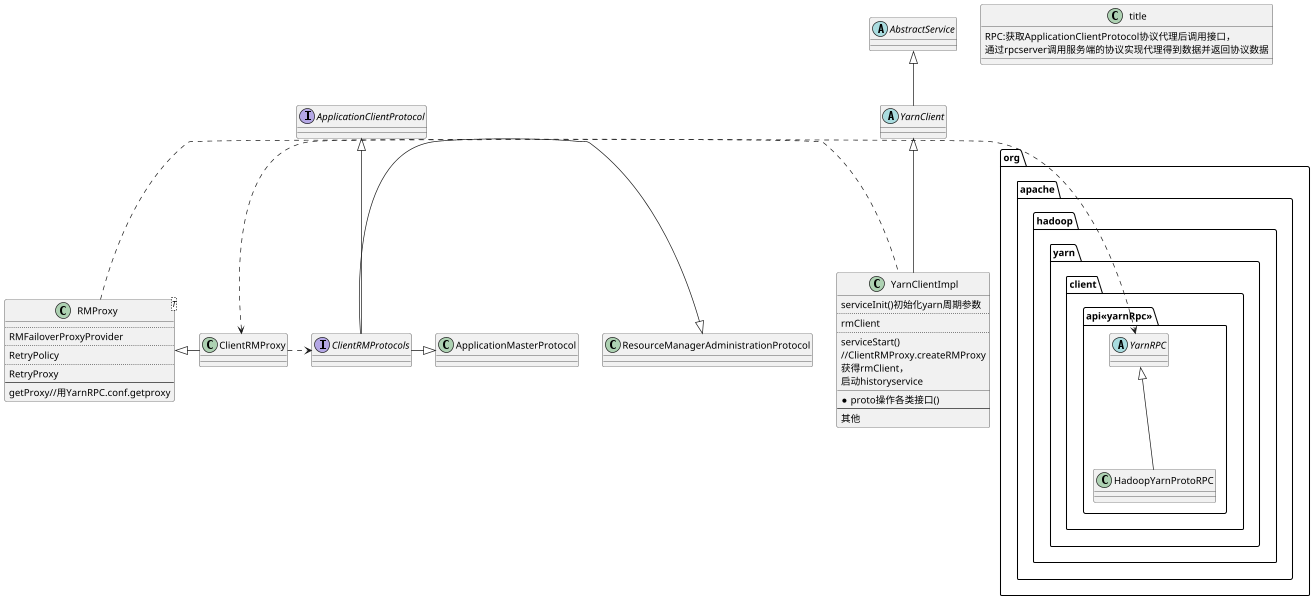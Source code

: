 @startuml
title : RPC:获取ApplicationClientProtocol协议代理后调用接口，\n通过rpcserver调用服务端的协议实现代理得到数据并返回协议数据
scale 800 width
scale 600 height
package org.apache.hadoop.yarn.client.api<<yarnRpc>>{

class HadoopYarnProtoRPC extends YarnRPC
 abstract class YarnRPC
}



class RMProxy<T>{
..
RMFailoverProxyProvider
..
RetryPolicy
..
RetryProxy
--
getProxy//用YarnRPC.conf.getproxy
}
RMProxy.>YarnRPC
RMProxy<|-ClientRMProxy
ClientRMProxy.>ClientRMProtocols
ClientRMProxy<.YarnClientImpl
interface ClientRMProtocols extends ApplicationClientProtocol
ClientRMProtocols-|>ApplicationMasterProtocol
ClientRMProtocols-|>ResourceManagerAdministrationProtocol


abstract class AbstractService
abstract class YarnClient extends AbstractService

class YarnClientImpl extends  YarnClient{
  serviceInit()初始化yarn周期参数
  ..
  rmClient
  ..
  serviceStart()
  //ClientRMProxy.createRMProxy\n获得rmClient，\n启动historyservice
  __
  *proto操作各类接口()
  --
  其他
}


@enduml